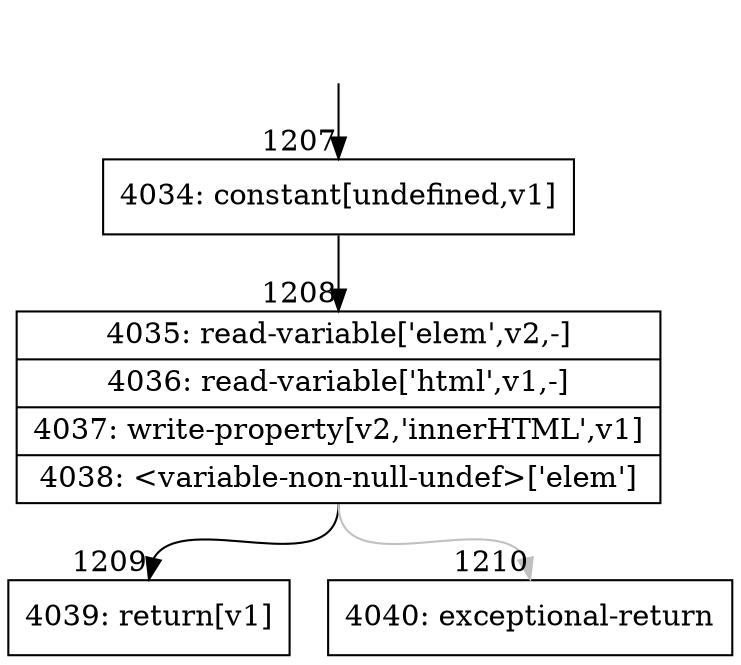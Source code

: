 digraph {
rankdir="TD"
BB_entry108[shape=none,label=""];
BB_entry108 -> BB1207 [tailport=s, headport=n, headlabel="    1207"]
BB1207 [shape=record label="{4034: constant[undefined,v1]}" ] 
BB1207 -> BB1208 [tailport=s, headport=n, headlabel="      1208"]
BB1208 [shape=record label="{4035: read-variable['elem',v2,-]|4036: read-variable['html',v1,-]|4037: write-property[v2,'innerHTML',v1]|4038: \<variable-non-null-undef\>['elem']}" ] 
BB1208 -> BB1209 [tailport=s, headport=n, headlabel="      1209"]
BB1208 -> BB1210 [tailport=s, headport=n, color=gray, headlabel="      1210"]
BB1209 [shape=record label="{4039: return[v1]}" ] 
BB1210 [shape=record label="{4040: exceptional-return}" ] 
//#$~ 1090
}
